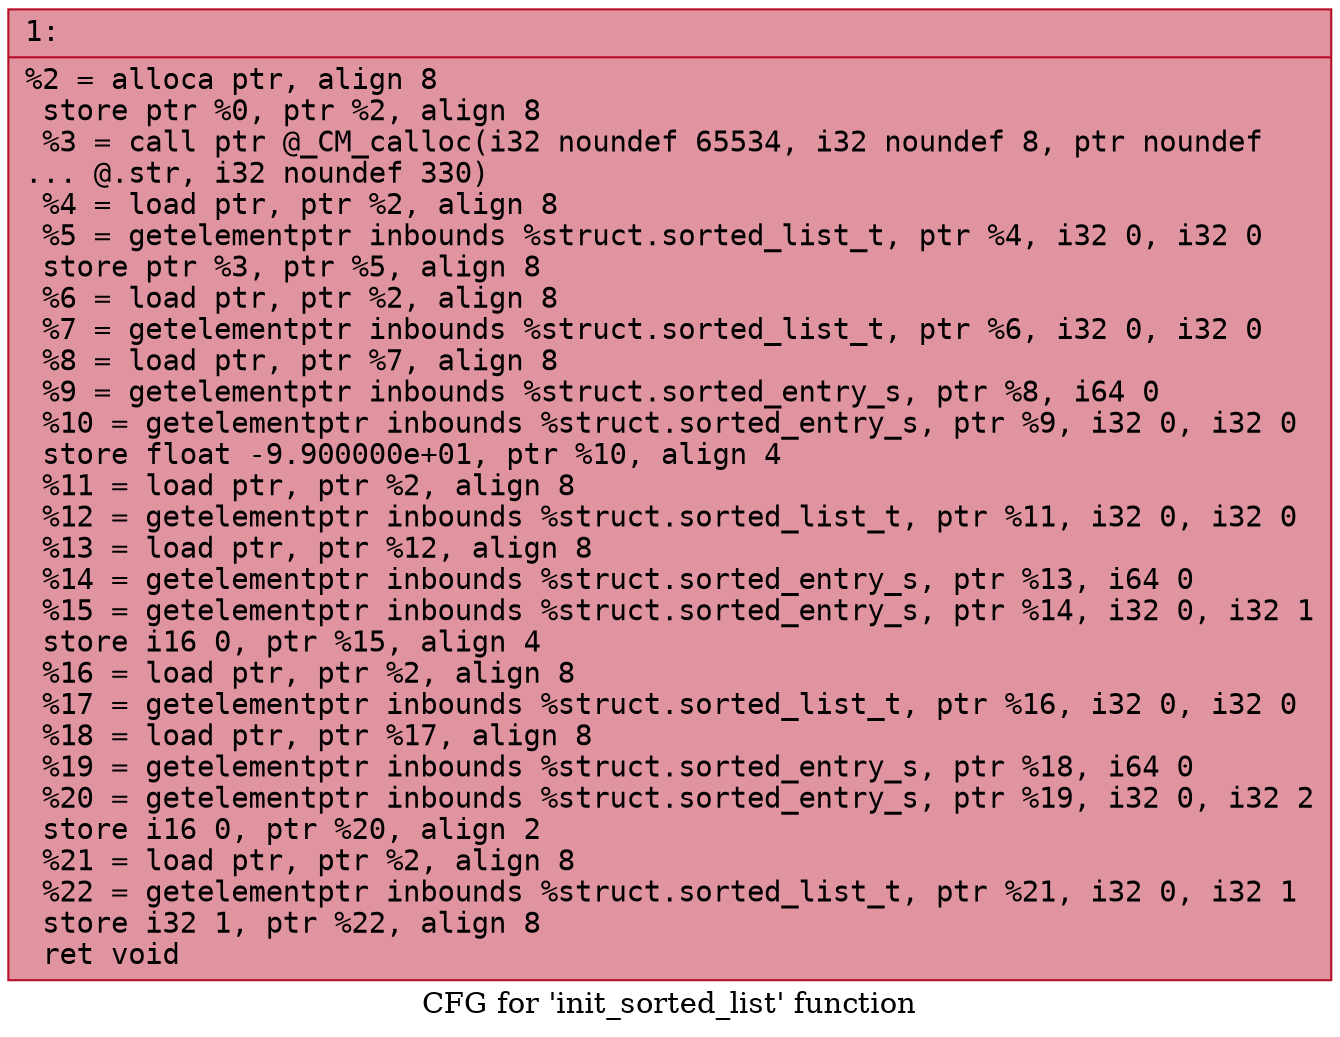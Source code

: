digraph "CFG for 'init_sorted_list' function" {
	label="CFG for 'init_sorted_list' function";

	Node0x600002531360 [shape=record,color="#b70d28ff", style=filled, fillcolor="#b70d2870" fontname="Courier",label="{1:\l|  %2 = alloca ptr, align 8\l  store ptr %0, ptr %2, align 8\l  %3 = call ptr @_CM_calloc(i32 noundef 65534, i32 noundef 8, ptr noundef\l... @.str, i32 noundef 330)\l  %4 = load ptr, ptr %2, align 8\l  %5 = getelementptr inbounds %struct.sorted_list_t, ptr %4, i32 0, i32 0\l  store ptr %3, ptr %5, align 8\l  %6 = load ptr, ptr %2, align 8\l  %7 = getelementptr inbounds %struct.sorted_list_t, ptr %6, i32 0, i32 0\l  %8 = load ptr, ptr %7, align 8\l  %9 = getelementptr inbounds %struct.sorted_entry_s, ptr %8, i64 0\l  %10 = getelementptr inbounds %struct.sorted_entry_s, ptr %9, i32 0, i32 0\l  store float -9.900000e+01, ptr %10, align 4\l  %11 = load ptr, ptr %2, align 8\l  %12 = getelementptr inbounds %struct.sorted_list_t, ptr %11, i32 0, i32 0\l  %13 = load ptr, ptr %12, align 8\l  %14 = getelementptr inbounds %struct.sorted_entry_s, ptr %13, i64 0\l  %15 = getelementptr inbounds %struct.sorted_entry_s, ptr %14, i32 0, i32 1\l  store i16 0, ptr %15, align 4\l  %16 = load ptr, ptr %2, align 8\l  %17 = getelementptr inbounds %struct.sorted_list_t, ptr %16, i32 0, i32 0\l  %18 = load ptr, ptr %17, align 8\l  %19 = getelementptr inbounds %struct.sorted_entry_s, ptr %18, i64 0\l  %20 = getelementptr inbounds %struct.sorted_entry_s, ptr %19, i32 0, i32 2\l  store i16 0, ptr %20, align 2\l  %21 = load ptr, ptr %2, align 8\l  %22 = getelementptr inbounds %struct.sorted_list_t, ptr %21, i32 0, i32 1\l  store i32 1, ptr %22, align 8\l  ret void\l}"];
}
